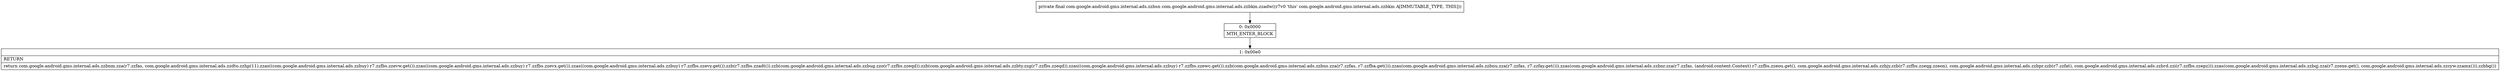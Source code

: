 digraph "CFG forcom.google.android.gms.internal.ads.zzbkm.zzadw()Lcom\/google\/android\/gms\/internal\/ads\/zzbsn;" {
Node_0 [shape=record,label="{0\:\ 0x0000|MTH_ENTER_BLOCK\l}"];
Node_1 [shape=record,label="{1\:\ 0x00e0|RETURN\l|return com.google.android.gms.internal.ads.zzbnm.zza(r7.zzfas, com.google.android.gms.internal.ads.zzdto.zzhp(11).zzas((com.google.android.gms.internal.ads.zzbuy) r7.zzfbs.zzevw.get()).zzas((com.google.android.gms.internal.ads.zzbuy) r7.zzfbs.zzevx.get()).zzas((com.google.android.gms.internal.ads.zzbuy) r7.zzfbs.zzevy.get()).zzb(r7.zzfbs.zzadt()).zzb(com.google.android.gms.internal.ads.zzbug.zzo(r7.zzfbs.zzeqd)).zzb(com.google.android.gms.internal.ads.zzbty.zzg(r7.zzfbs.zzeqd)).zzas((com.google.android.gms.internal.ads.zzbuy) r7.zzfbs.zzewc.get()).zzb(com.google.android.gms.internal.ads.zzbns.zza(r7.zzfas, r7.zzfba.get())).zzas(com.google.android.gms.internal.ads.zzbnu.zza(r7.zzfas, r7.zzfay.get())).zzas(com.google.android.gms.internal.ads.zzbnr.zza(r7.zzfas, (android.content.Context) r7.zzfbs.zzeou.get(), com.google.android.gms.internal.ads.zzbjy.zzb(r7.zzfbs.zzeqg.zzeon), com.google.android.gms.internal.ads.zzbpr.zzb(r7.zzfat), com.google.android.gms.internal.ads.zzbrd.zzi(r7.zzfbs.zzepz))).zzas(com.google.android.gms.internal.ads.zzbqj.zza(r7.zzexe.get(), com.google.android.gms.internal.ads.zzcyw.zzamx())).zzbbg())\l}"];
MethodNode[shape=record,label="{private final com.google.android.gms.internal.ads.zzbsn com.google.android.gms.internal.ads.zzbkm.zzadw((r7v0 'this' com.google.android.gms.internal.ads.zzbkm A[IMMUTABLE_TYPE, THIS])) }"];
MethodNode -> Node_0;
Node_0 -> Node_1;
}

